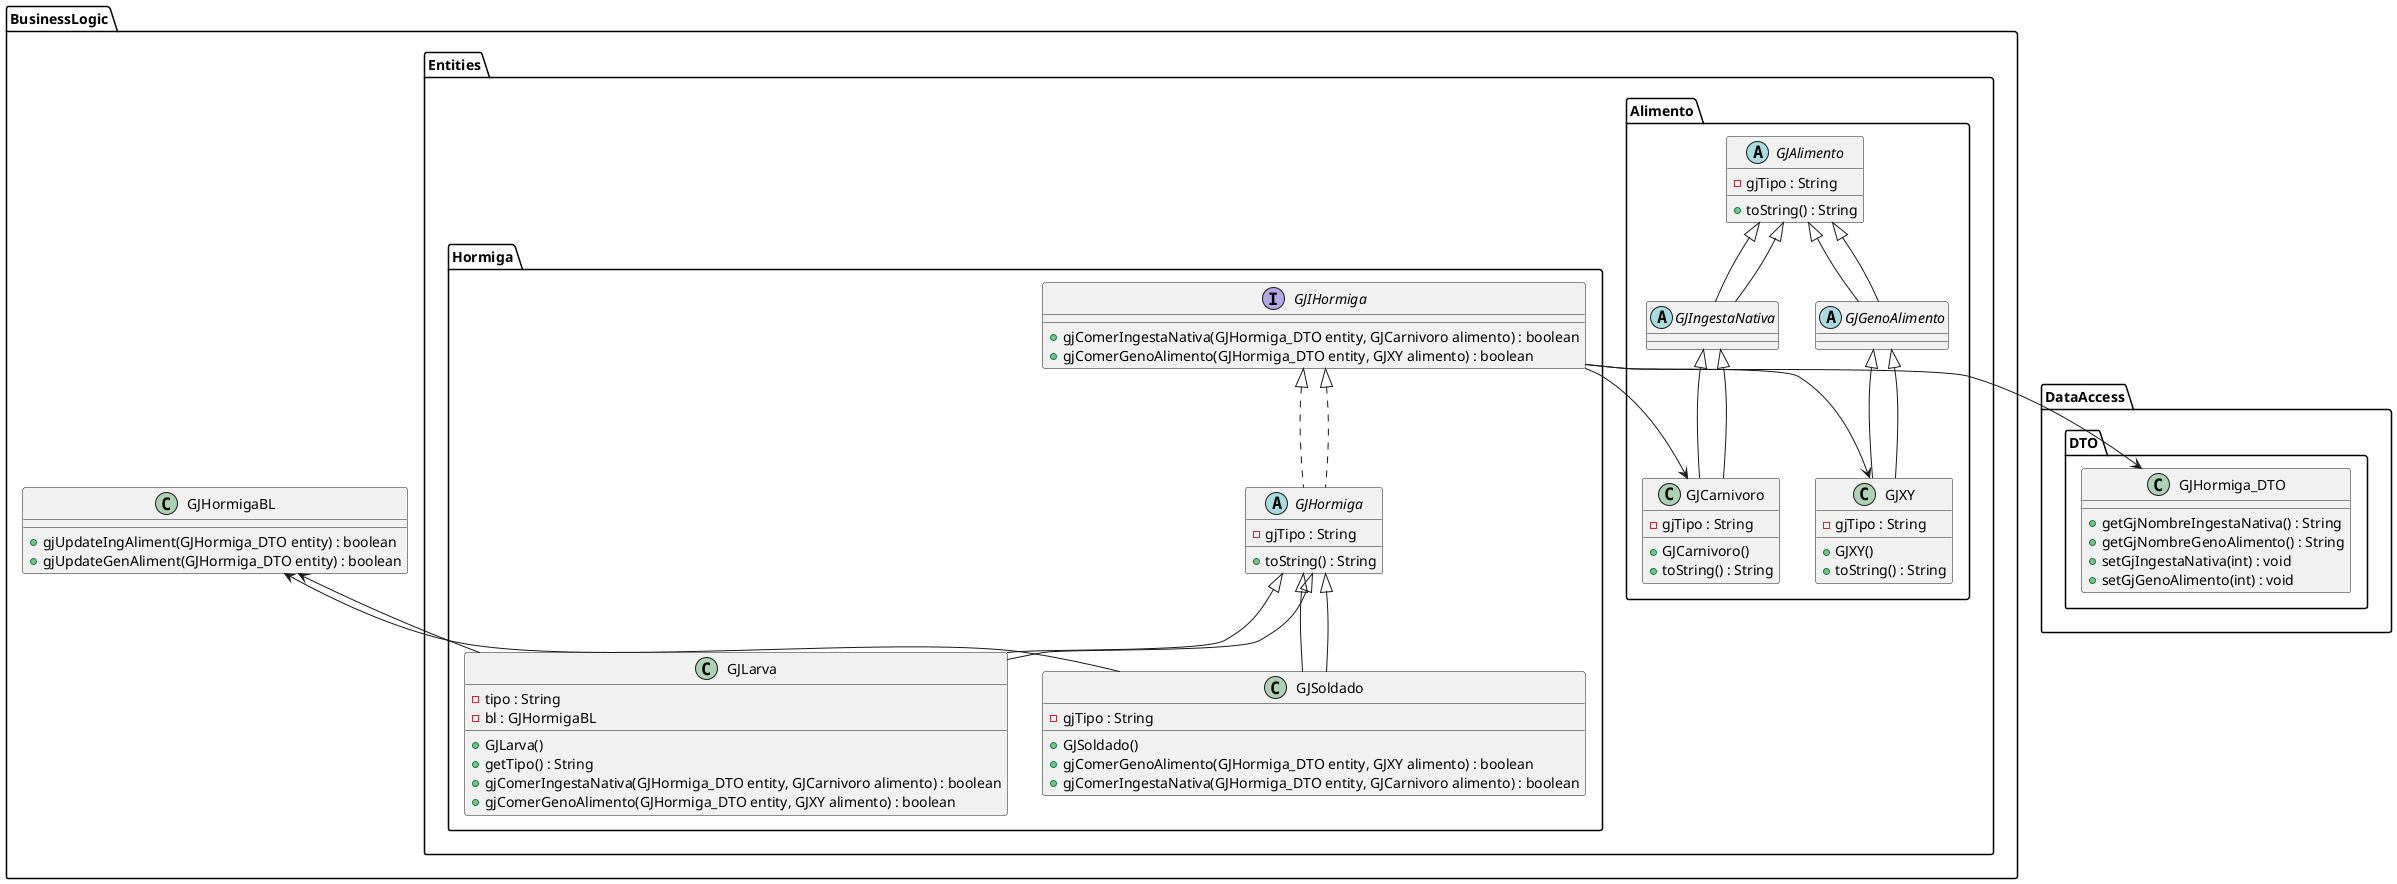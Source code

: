 @startuml
package "BusinessLogic.Entities.Alimento" {
    abstract class GJAlimento {
        - gjTipo : String
        + toString() : String
    }

    class GJCarnivoro extends GJIngestaNativa {
        - gjTipo : String
        + GJCarnivoro()
        + toString() : String
    }

    abstract class GJGenoAlimento extends GJAlimento {

    }

    abstract class GJIngestaNativa extends GJAlimento {

    }

    class GJXY extends GJGenoAlimento {
        - gjTipo : String
        + GJXY()
        + toString() : String
    }
}

package "BusinessLogic.Entities.Hormiga" {
    abstract class GJHormiga implements GJIHormiga {
        - gjTipo : String
        + toString() : String
    }

    interface GJIHormiga {
        + gjComerIngestaNativa(GJHormiga_DTO entity, GJCarnivoro alimento) : boolean
        + gjComerGenoAlimento(GJHormiga_DTO entity, GJXY alimento) : boolean
    }

    class GJLarva extends GJHormiga {
        - tipo : String
        - bl : GJHormigaBL
        + GJLarva()
        + getTipo() : String
        + gjComerIngestaNativa(GJHormiga_DTO entity, GJCarnivoro alimento) : boolean
        + gjComerGenoAlimento(GJHormiga_DTO entity, GJXY alimento) : boolean
    }

    class GJSoldado extends GJHormiga {
        - gjTipo : String
        + GJSoldado()
        + gjComerGenoAlimento(GJHormiga_DTO entity, GJXY alimento) : boolean
        + gjComerIngestaNativa(GJHormiga_DTO entity, GJCarnivoro alimento) : boolean
    }
}

package "DataAccess.DTO" {
    class GJHormiga_DTO {
        + getGjNombreIngestaNativa() : String
        + getGjNombreGenoAlimento() : String
        + setGjIngestaNativa(int) : void
        + setGjGenoAlimento(int) : void
    }
}

package "BusinessLogic" {
    class GJHormigaBL {
        + gjUpdateIngAliment(GJHormiga_DTO entity) : boolean
        + gjUpdateGenAliment(GJHormiga_DTO entity) : boolean
    }
}

GJIHormiga <|.. GJHormiga
GJAlimento <|-- GJGenoAlimento
GJAlimento <|-- GJIngestaNativa
GJHormiga <|-- GJLarva
GJHormiga <|-- GJSoldado
GJIngestaNativa <|-- GJCarnivoro
GJGenoAlimento <|-- GJXY
GJHormigaBL <-- GJLarva
GJHormigaBL <-- GJSoldado
GJIHormiga --> GJHormiga_DTO
GJIHormiga --> GJCarnivoro
GJIHormiga --> GJXY
@enduml
